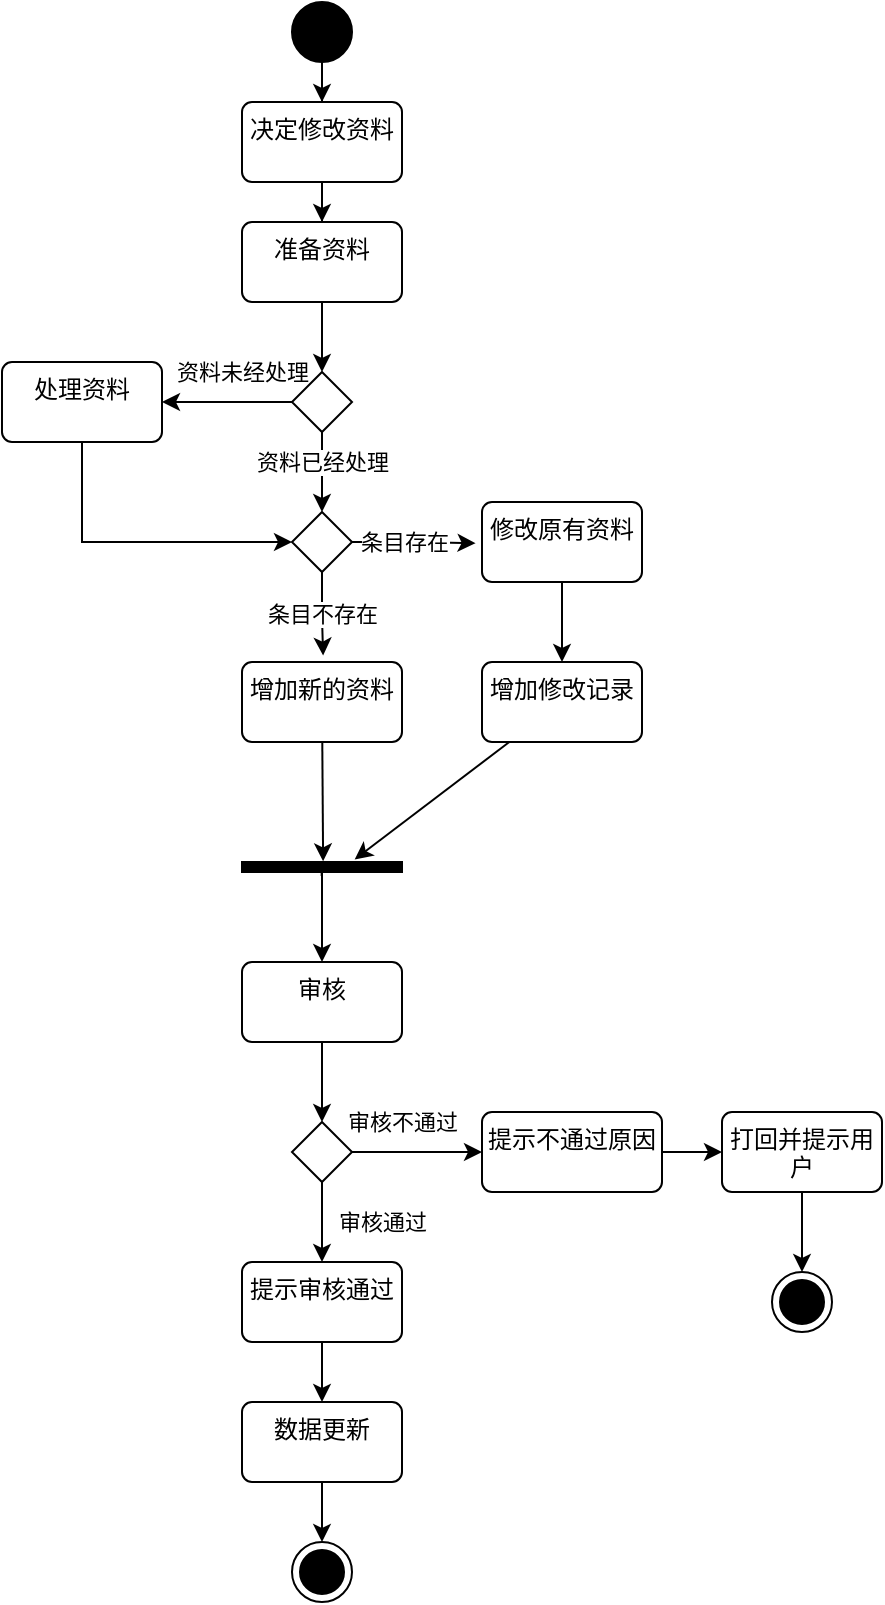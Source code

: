 <mxfile version="21.3.8" type="github">
  <diagram name="第 1 页" id="1bQIUgzjlXshrciDbQEI">
    <mxGraphModel dx="1728" dy="922" grid="1" gridSize="10" guides="1" tooltips="1" connect="1" arrows="1" fold="1" page="1" pageScale="1" pageWidth="827" pageHeight="1169" math="0" shadow="0">
      <root>
        <mxCell id="0" />
        <mxCell id="1" parent="0" />
        <mxCell id="SjhaU8M4ZDdy4UAupOeV-17" style="edgeStyle=orthogonalEdgeStyle;rounded=0;orthogonalLoop=1;jettySize=auto;html=1;entryX=0.5;entryY=0;entryDx=0;entryDy=0;" parent="1" source="SjhaU8M4ZDdy4UAupOeV-1" target="SjhaU8M4ZDdy4UAupOeV-14" edge="1">
          <mxGeometry relative="1" as="geometry" />
        </mxCell>
        <mxCell id="SjhaU8M4ZDdy4UAupOeV-1" value="" style="ellipse;fillColor=strokeColor;html=1;" parent="1" vertex="1">
          <mxGeometry x="175" y="50" width="30" height="30" as="geometry" />
        </mxCell>
        <mxCell id="SjhaU8M4ZDdy4UAupOeV-49" style="edgeStyle=orthogonalEdgeStyle;rounded=0;orthogonalLoop=1;jettySize=auto;html=1;entryX=0.5;entryY=0;entryDx=0;entryDy=0;" parent="1" source="SjhaU8M4ZDdy4UAupOeV-14" target="SjhaU8M4ZDdy4UAupOeV-37" edge="1">
          <mxGeometry relative="1" as="geometry" />
        </mxCell>
        <mxCell id="SjhaU8M4ZDdy4UAupOeV-14" value="决定修改资料" style="html=1;align=center;verticalAlign=top;rounded=1;absoluteArcSize=1;arcSize=10;dashed=0;whiteSpace=wrap;" parent="1" vertex="1">
          <mxGeometry x="150" y="100" width="80" height="40" as="geometry" />
        </mxCell>
        <mxCell id="SjhaU8M4ZDdy4UAupOeV-51" style="edgeStyle=orthogonalEdgeStyle;rounded=0;orthogonalLoop=1;jettySize=auto;html=1;entryX=1;entryY=0.5;entryDx=0;entryDy=0;" parent="1" source="SjhaU8M4ZDdy4UAupOeV-34" target="SjhaU8M4ZDdy4UAupOeV-39" edge="1">
          <mxGeometry relative="1" as="geometry" />
        </mxCell>
        <mxCell id="SjhaU8M4ZDdy4UAupOeV-65" value="资料未经处理" style="edgeLabel;html=1;align=center;verticalAlign=middle;resizable=0;points=[];" parent="SjhaU8M4ZDdy4UAupOeV-51" vertex="1" connectable="0">
          <mxGeometry x="-0.248" relative="1" as="geometry">
            <mxPoint x="-1" y="-15" as="offset" />
          </mxGeometry>
        </mxCell>
        <mxCell id="SjhaU8M4ZDdy4UAupOeV-53" value="资料已经处理" style="edgeStyle=orthogonalEdgeStyle;rounded=0;orthogonalLoop=1;jettySize=auto;html=1;entryX=0.5;entryY=0;entryDx=0;entryDy=0;" parent="1" source="SjhaU8M4ZDdy4UAupOeV-34" target="SjhaU8M4ZDdy4UAupOeV-41" edge="1">
          <mxGeometry x="-0.25" relative="1" as="geometry">
            <mxPoint as="offset" />
          </mxGeometry>
        </mxCell>
        <mxCell id="SjhaU8M4ZDdy4UAupOeV-34" value="" style="rhombus;" parent="1" vertex="1">
          <mxGeometry x="175" y="235" width="30" height="30" as="geometry" />
        </mxCell>
        <mxCell id="SjhaU8M4ZDdy4UAupOeV-50" style="edgeStyle=orthogonalEdgeStyle;rounded=0;orthogonalLoop=1;jettySize=auto;html=1;entryX=0.5;entryY=0;entryDx=0;entryDy=0;" parent="1" source="SjhaU8M4ZDdy4UAupOeV-37" target="SjhaU8M4ZDdy4UAupOeV-34" edge="1">
          <mxGeometry relative="1" as="geometry" />
        </mxCell>
        <mxCell id="SjhaU8M4ZDdy4UAupOeV-37" value="准备资料" style="html=1;align=center;verticalAlign=top;rounded=1;absoluteArcSize=1;arcSize=10;dashed=0;whiteSpace=wrap;" parent="1" vertex="1">
          <mxGeometry x="150" y="160" width="80" height="40" as="geometry" />
        </mxCell>
        <mxCell id="SjhaU8M4ZDdy4UAupOeV-59" style="edgeStyle=orthogonalEdgeStyle;rounded=0;orthogonalLoop=1;jettySize=auto;html=1;entryX=0;entryY=0.5;entryDx=0;entryDy=0;elbow=vertical;" parent="1" source="SjhaU8M4ZDdy4UAupOeV-39" target="SjhaU8M4ZDdy4UAupOeV-41" edge="1">
          <mxGeometry relative="1" as="geometry">
            <Array as="points">
              <mxPoint x="70" y="320" />
            </Array>
          </mxGeometry>
        </mxCell>
        <mxCell id="SjhaU8M4ZDdy4UAupOeV-39" value="处理资料" style="html=1;align=center;verticalAlign=top;rounded=1;absoluteArcSize=1;arcSize=10;dashed=0;whiteSpace=wrap;" parent="1" vertex="1">
          <mxGeometry x="30" y="230" width="80" height="40" as="geometry" />
        </mxCell>
        <mxCell id="SjhaU8M4ZDdy4UAupOeV-55" style="edgeStyle=orthogonalEdgeStyle;rounded=0;orthogonalLoop=1;jettySize=auto;html=1;entryX=-0.04;entryY=0.515;entryDx=0;entryDy=0;entryPerimeter=0;" parent="1" source="SjhaU8M4ZDdy4UAupOeV-41" target="SjhaU8M4ZDdy4UAupOeV-42" edge="1">
          <mxGeometry relative="1" as="geometry" />
        </mxCell>
        <mxCell id="SjhaU8M4ZDdy4UAupOeV-67" value="条目存在" style="edgeLabel;html=1;align=center;verticalAlign=middle;resizable=0;points=[];" parent="SjhaU8M4ZDdy4UAupOeV-55" vertex="1" connectable="0">
          <mxGeometry x="-0.165" relative="1" as="geometry">
            <mxPoint as="offset" />
          </mxGeometry>
        </mxCell>
        <mxCell id="SjhaU8M4ZDdy4UAupOeV-57" value="条目不存在" style="edgeStyle=orthogonalEdgeStyle;rounded=0;orthogonalLoop=1;jettySize=auto;html=1;entryX=0.507;entryY=-0.08;entryDx=0;entryDy=0;entryPerimeter=0;" parent="1" source="SjhaU8M4ZDdy4UAupOeV-41" target="SjhaU8M4ZDdy4UAupOeV-43" edge="1">
          <mxGeometry relative="1" as="geometry" />
        </mxCell>
        <mxCell id="SjhaU8M4ZDdy4UAupOeV-41" value="" style="rhombus;" parent="1" vertex="1">
          <mxGeometry x="175" y="305" width="30" height="30" as="geometry" />
        </mxCell>
        <mxCell id="SjhaU8M4ZDdy4UAupOeV-56" style="edgeStyle=orthogonalEdgeStyle;rounded=0;orthogonalLoop=1;jettySize=auto;html=1;entryX=0.5;entryY=0;entryDx=0;entryDy=0;" parent="1" source="SjhaU8M4ZDdy4UAupOeV-42" target="SjhaU8M4ZDdy4UAupOeV-44" edge="1">
          <mxGeometry relative="1" as="geometry" />
        </mxCell>
        <mxCell id="SjhaU8M4ZDdy4UAupOeV-42" value="修改原有资料" style="html=1;align=center;verticalAlign=top;rounded=1;absoluteArcSize=1;arcSize=10;dashed=0;whiteSpace=wrap;" parent="1" vertex="1">
          <mxGeometry x="270" y="300" width="80" height="40" as="geometry" />
        </mxCell>
        <mxCell id="SjhaU8M4ZDdy4UAupOeV-61" style="rounded=0;orthogonalLoop=1;jettySize=auto;html=1;entryX=-0.067;entryY=0.493;entryDx=0;entryDy=0;entryPerimeter=0;" parent="1" source="SjhaU8M4ZDdy4UAupOeV-43" target="SjhaU8M4ZDdy4UAupOeV-45" edge="1">
          <mxGeometry relative="1" as="geometry" />
        </mxCell>
        <mxCell id="SjhaU8M4ZDdy4UAupOeV-43" value="增加新的资料" style="html=1;align=center;verticalAlign=top;rounded=1;absoluteArcSize=1;arcSize=10;dashed=0;whiteSpace=wrap;" parent="1" vertex="1">
          <mxGeometry x="150" y="380" width="80" height="40" as="geometry" />
        </mxCell>
        <mxCell id="SjhaU8M4ZDdy4UAupOeV-62" style="rounded=0;orthogonalLoop=1;jettySize=auto;html=1;entryX=-0.257;entryY=0.296;entryDx=0;entryDy=0;entryPerimeter=0;" parent="1" source="SjhaU8M4ZDdy4UAupOeV-44" target="SjhaU8M4ZDdy4UAupOeV-45" edge="1">
          <mxGeometry relative="1" as="geometry" />
        </mxCell>
        <mxCell id="SjhaU8M4ZDdy4UAupOeV-44" value="增加修改记录" style="html=1;align=center;verticalAlign=top;rounded=1;absoluteArcSize=1;arcSize=10;dashed=0;whiteSpace=wrap;" parent="1" vertex="1">
          <mxGeometry x="270" y="380" width="80" height="40" as="geometry" />
        </mxCell>
        <mxCell id="SjhaU8M4ZDdy4UAupOeV-60" value="" style="edgeStyle=orthogonalEdgeStyle;rounded=0;orthogonalLoop=1;jettySize=auto;html=1;" parent="1" source="SjhaU8M4ZDdy4UAupOeV-45" target="SjhaU8M4ZDdy4UAupOeV-46" edge="1">
          <mxGeometry relative="1" as="geometry" />
        </mxCell>
        <mxCell id="SjhaU8M4ZDdy4UAupOeV-45" value="r" style="html=1;points=[];perimeter=orthogonalPerimeter;fillColor=strokeColor;direction=south;" parent="1" vertex="1">
          <mxGeometry x="150" y="480" width="80" height="5" as="geometry" />
        </mxCell>
        <mxCell id="SjhaU8M4ZDdy4UAupOeV-68" style="edgeStyle=orthogonalEdgeStyle;rounded=0;orthogonalLoop=1;jettySize=auto;html=1;entryX=0.5;entryY=0;entryDx=0;entryDy=0;" parent="1" source="SjhaU8M4ZDdy4UAupOeV-46" target="SjhaU8M4ZDdy4UAupOeV-48" edge="1">
          <mxGeometry relative="1" as="geometry" />
        </mxCell>
        <mxCell id="SjhaU8M4ZDdy4UAupOeV-46" value="审核" style="html=1;align=center;verticalAlign=top;rounded=1;absoluteArcSize=1;arcSize=10;dashed=0;whiteSpace=wrap;" parent="1" vertex="1">
          <mxGeometry x="150" y="530" width="80" height="40" as="geometry" />
        </mxCell>
        <mxCell id="SjhaU8M4ZDdy4UAupOeV-69" value="审核不通过" style="edgeStyle=orthogonalEdgeStyle;rounded=0;orthogonalLoop=1;jettySize=auto;html=1;entryX=0;entryY=0.5;entryDx=0;entryDy=0;" parent="1" source="SjhaU8M4ZDdy4UAupOeV-48" target="SjhaU8M4ZDdy4UAupOeV-64" edge="1">
          <mxGeometry x="-0.231" y="15" relative="1" as="geometry">
            <mxPoint as="offset" />
          </mxGeometry>
        </mxCell>
        <mxCell id="SjhaU8M4ZDdy4UAupOeV-70" value="审核通过" style="edgeStyle=orthogonalEdgeStyle;rounded=0;orthogonalLoop=1;jettySize=auto;html=1;entryX=0.5;entryY=0;entryDx=0;entryDy=0;" parent="1" source="SjhaU8M4ZDdy4UAupOeV-48" target="SjhaU8M4ZDdy4UAupOeV-63" edge="1">
          <mxGeometry y="30" relative="1" as="geometry">
            <mxPoint as="offset" />
          </mxGeometry>
        </mxCell>
        <mxCell id="SjhaU8M4ZDdy4UAupOeV-48" value="" style="rhombus;" parent="1" vertex="1">
          <mxGeometry x="175" y="610" width="30" height="30" as="geometry" />
        </mxCell>
        <mxCell id="SjhaU8M4ZDdy4UAupOeV-72" style="edgeStyle=orthogonalEdgeStyle;rounded=0;orthogonalLoop=1;jettySize=auto;html=1;entryX=0.5;entryY=0;entryDx=0;entryDy=0;" parent="1" source="SjhaU8M4ZDdy4UAupOeV-63" target="SjhaU8M4ZDdy4UAupOeV-71" edge="1">
          <mxGeometry relative="1" as="geometry" />
        </mxCell>
        <mxCell id="SjhaU8M4ZDdy4UAupOeV-63" value="提示审核通过" style="html=1;align=center;verticalAlign=top;rounded=1;absoluteArcSize=1;arcSize=10;dashed=0;whiteSpace=wrap;" parent="1" vertex="1">
          <mxGeometry x="150" y="680" width="80" height="40" as="geometry" />
        </mxCell>
        <mxCell id="tDgdu4P76CxVl654WjTM-2" style="edgeStyle=orthogonalEdgeStyle;rounded=0;orthogonalLoop=1;jettySize=auto;html=1;" edge="1" parent="1" source="SjhaU8M4ZDdy4UAupOeV-64" target="tDgdu4P76CxVl654WjTM-1">
          <mxGeometry relative="1" as="geometry" />
        </mxCell>
        <mxCell id="SjhaU8M4ZDdy4UAupOeV-64" value="提示不通过原因" style="html=1;align=center;verticalAlign=top;rounded=1;absoluteArcSize=1;arcSize=10;dashed=0;whiteSpace=wrap;" parent="1" vertex="1">
          <mxGeometry x="270" y="605" width="90" height="40" as="geometry" />
        </mxCell>
        <mxCell id="SjhaU8M4ZDdy4UAupOeV-76" style="edgeStyle=orthogonalEdgeStyle;rounded=0;orthogonalLoop=1;jettySize=auto;html=1;entryX=0.5;entryY=0;entryDx=0;entryDy=0;" parent="1" source="SjhaU8M4ZDdy4UAupOeV-71" edge="1">
          <mxGeometry relative="1" as="geometry">
            <mxPoint x="190" y="820" as="targetPoint" />
          </mxGeometry>
        </mxCell>
        <mxCell id="SjhaU8M4ZDdy4UAupOeV-71" value="数据更新" style="html=1;align=center;verticalAlign=top;rounded=1;absoluteArcSize=1;arcSize=10;dashed=0;whiteSpace=wrap;" parent="1" vertex="1">
          <mxGeometry x="150" y="750" width="80" height="40" as="geometry" />
        </mxCell>
        <mxCell id="SjhaU8M4ZDdy4UAupOeV-77" value="" style="ellipse;html=1;shape=endState;fillColor=strokeColor;" parent="1" vertex="1">
          <mxGeometry x="175" y="820" width="30" height="30" as="geometry" />
        </mxCell>
        <mxCell id="SjhaU8M4ZDdy4UAupOeV-78" value="" style="ellipse;html=1;shape=endState;fillColor=strokeColor;" parent="1" vertex="1">
          <mxGeometry x="415" y="685" width="30" height="30" as="geometry" />
        </mxCell>
        <mxCell id="tDgdu4P76CxVl654WjTM-3" style="edgeStyle=orthogonalEdgeStyle;rounded=0;orthogonalLoop=1;jettySize=auto;html=1;" edge="1" parent="1" source="tDgdu4P76CxVl654WjTM-1" target="SjhaU8M4ZDdy4UAupOeV-78">
          <mxGeometry relative="1" as="geometry" />
        </mxCell>
        <mxCell id="tDgdu4P76CxVl654WjTM-1" value="打回并提示用户" style="html=1;align=center;verticalAlign=top;rounded=1;absoluteArcSize=1;arcSize=10;dashed=0;whiteSpace=wrap;" vertex="1" parent="1">
          <mxGeometry x="390" y="605.0" width="80" height="40" as="geometry" />
        </mxCell>
      </root>
    </mxGraphModel>
  </diagram>
</mxfile>
